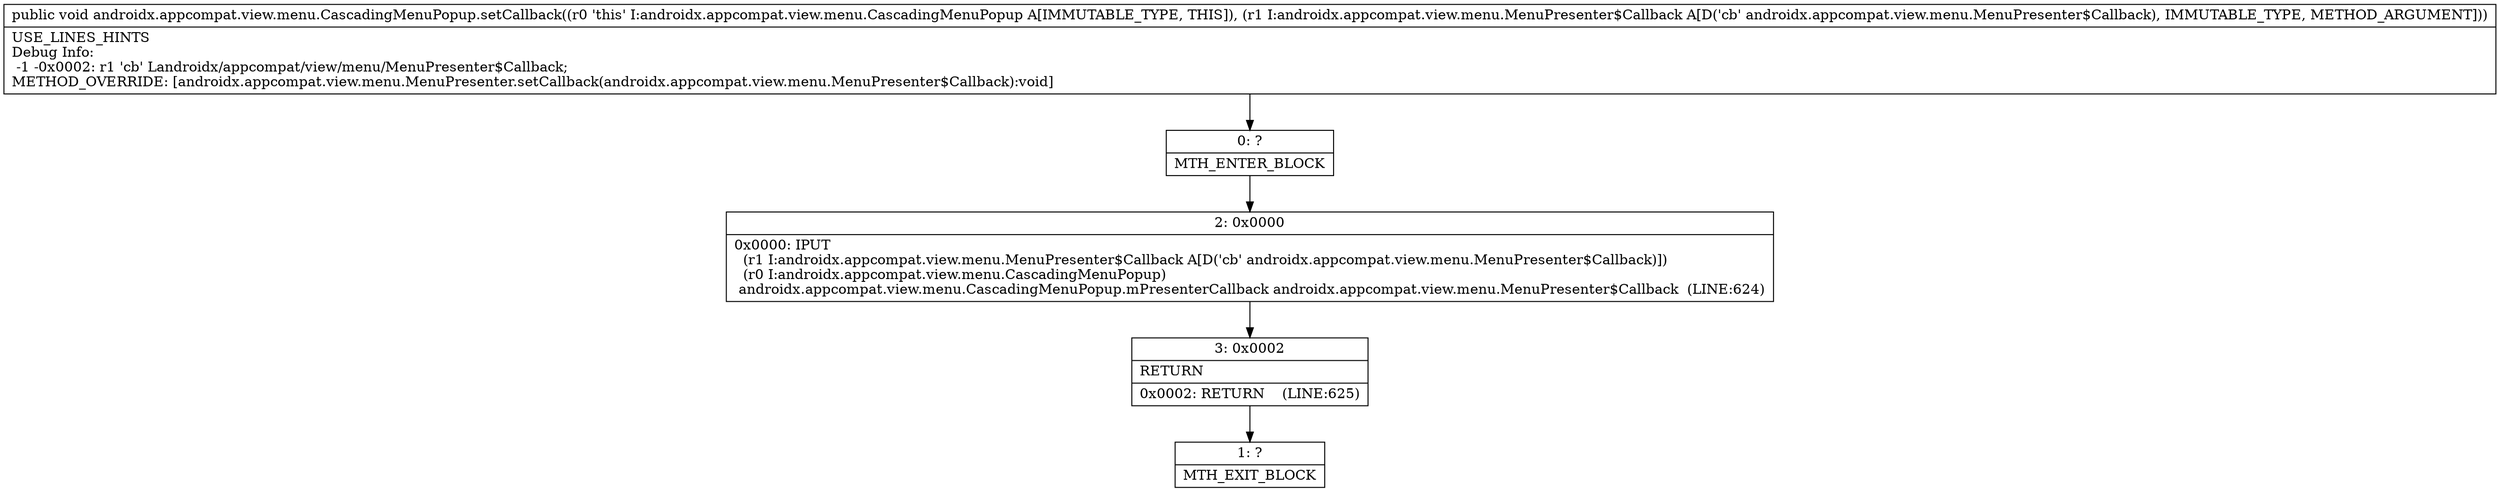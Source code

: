 digraph "CFG forandroidx.appcompat.view.menu.CascadingMenuPopup.setCallback(Landroidx\/appcompat\/view\/menu\/MenuPresenter$Callback;)V" {
Node_0 [shape=record,label="{0\:\ ?|MTH_ENTER_BLOCK\l}"];
Node_2 [shape=record,label="{2\:\ 0x0000|0x0000: IPUT  \l  (r1 I:androidx.appcompat.view.menu.MenuPresenter$Callback A[D('cb' androidx.appcompat.view.menu.MenuPresenter$Callback)])\l  (r0 I:androidx.appcompat.view.menu.CascadingMenuPopup)\l androidx.appcompat.view.menu.CascadingMenuPopup.mPresenterCallback androidx.appcompat.view.menu.MenuPresenter$Callback  (LINE:624)\l}"];
Node_3 [shape=record,label="{3\:\ 0x0002|RETURN\l|0x0002: RETURN    (LINE:625)\l}"];
Node_1 [shape=record,label="{1\:\ ?|MTH_EXIT_BLOCK\l}"];
MethodNode[shape=record,label="{public void androidx.appcompat.view.menu.CascadingMenuPopup.setCallback((r0 'this' I:androidx.appcompat.view.menu.CascadingMenuPopup A[IMMUTABLE_TYPE, THIS]), (r1 I:androidx.appcompat.view.menu.MenuPresenter$Callback A[D('cb' androidx.appcompat.view.menu.MenuPresenter$Callback), IMMUTABLE_TYPE, METHOD_ARGUMENT]))  | USE_LINES_HINTS\lDebug Info:\l  \-1 \-0x0002: r1 'cb' Landroidx\/appcompat\/view\/menu\/MenuPresenter$Callback;\lMETHOD_OVERRIDE: [androidx.appcompat.view.menu.MenuPresenter.setCallback(androidx.appcompat.view.menu.MenuPresenter$Callback):void]\l}"];
MethodNode -> Node_0;Node_0 -> Node_2;
Node_2 -> Node_3;
Node_3 -> Node_1;
}

